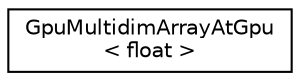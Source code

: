 digraph "Graphical Class Hierarchy"
{
  edge [fontname="Helvetica",fontsize="10",labelfontname="Helvetica",labelfontsize="10"];
  node [fontname="Helvetica",fontsize="10",shape=record];
  rankdir="LR";
  Node0 [label="GpuMultidimArrayAtGpu\l\< float \>",height=0.2,width=0.4,color="black", fillcolor="white", style="filled",URL="$classGpuMultidimArrayAtGpu.html"];
}
